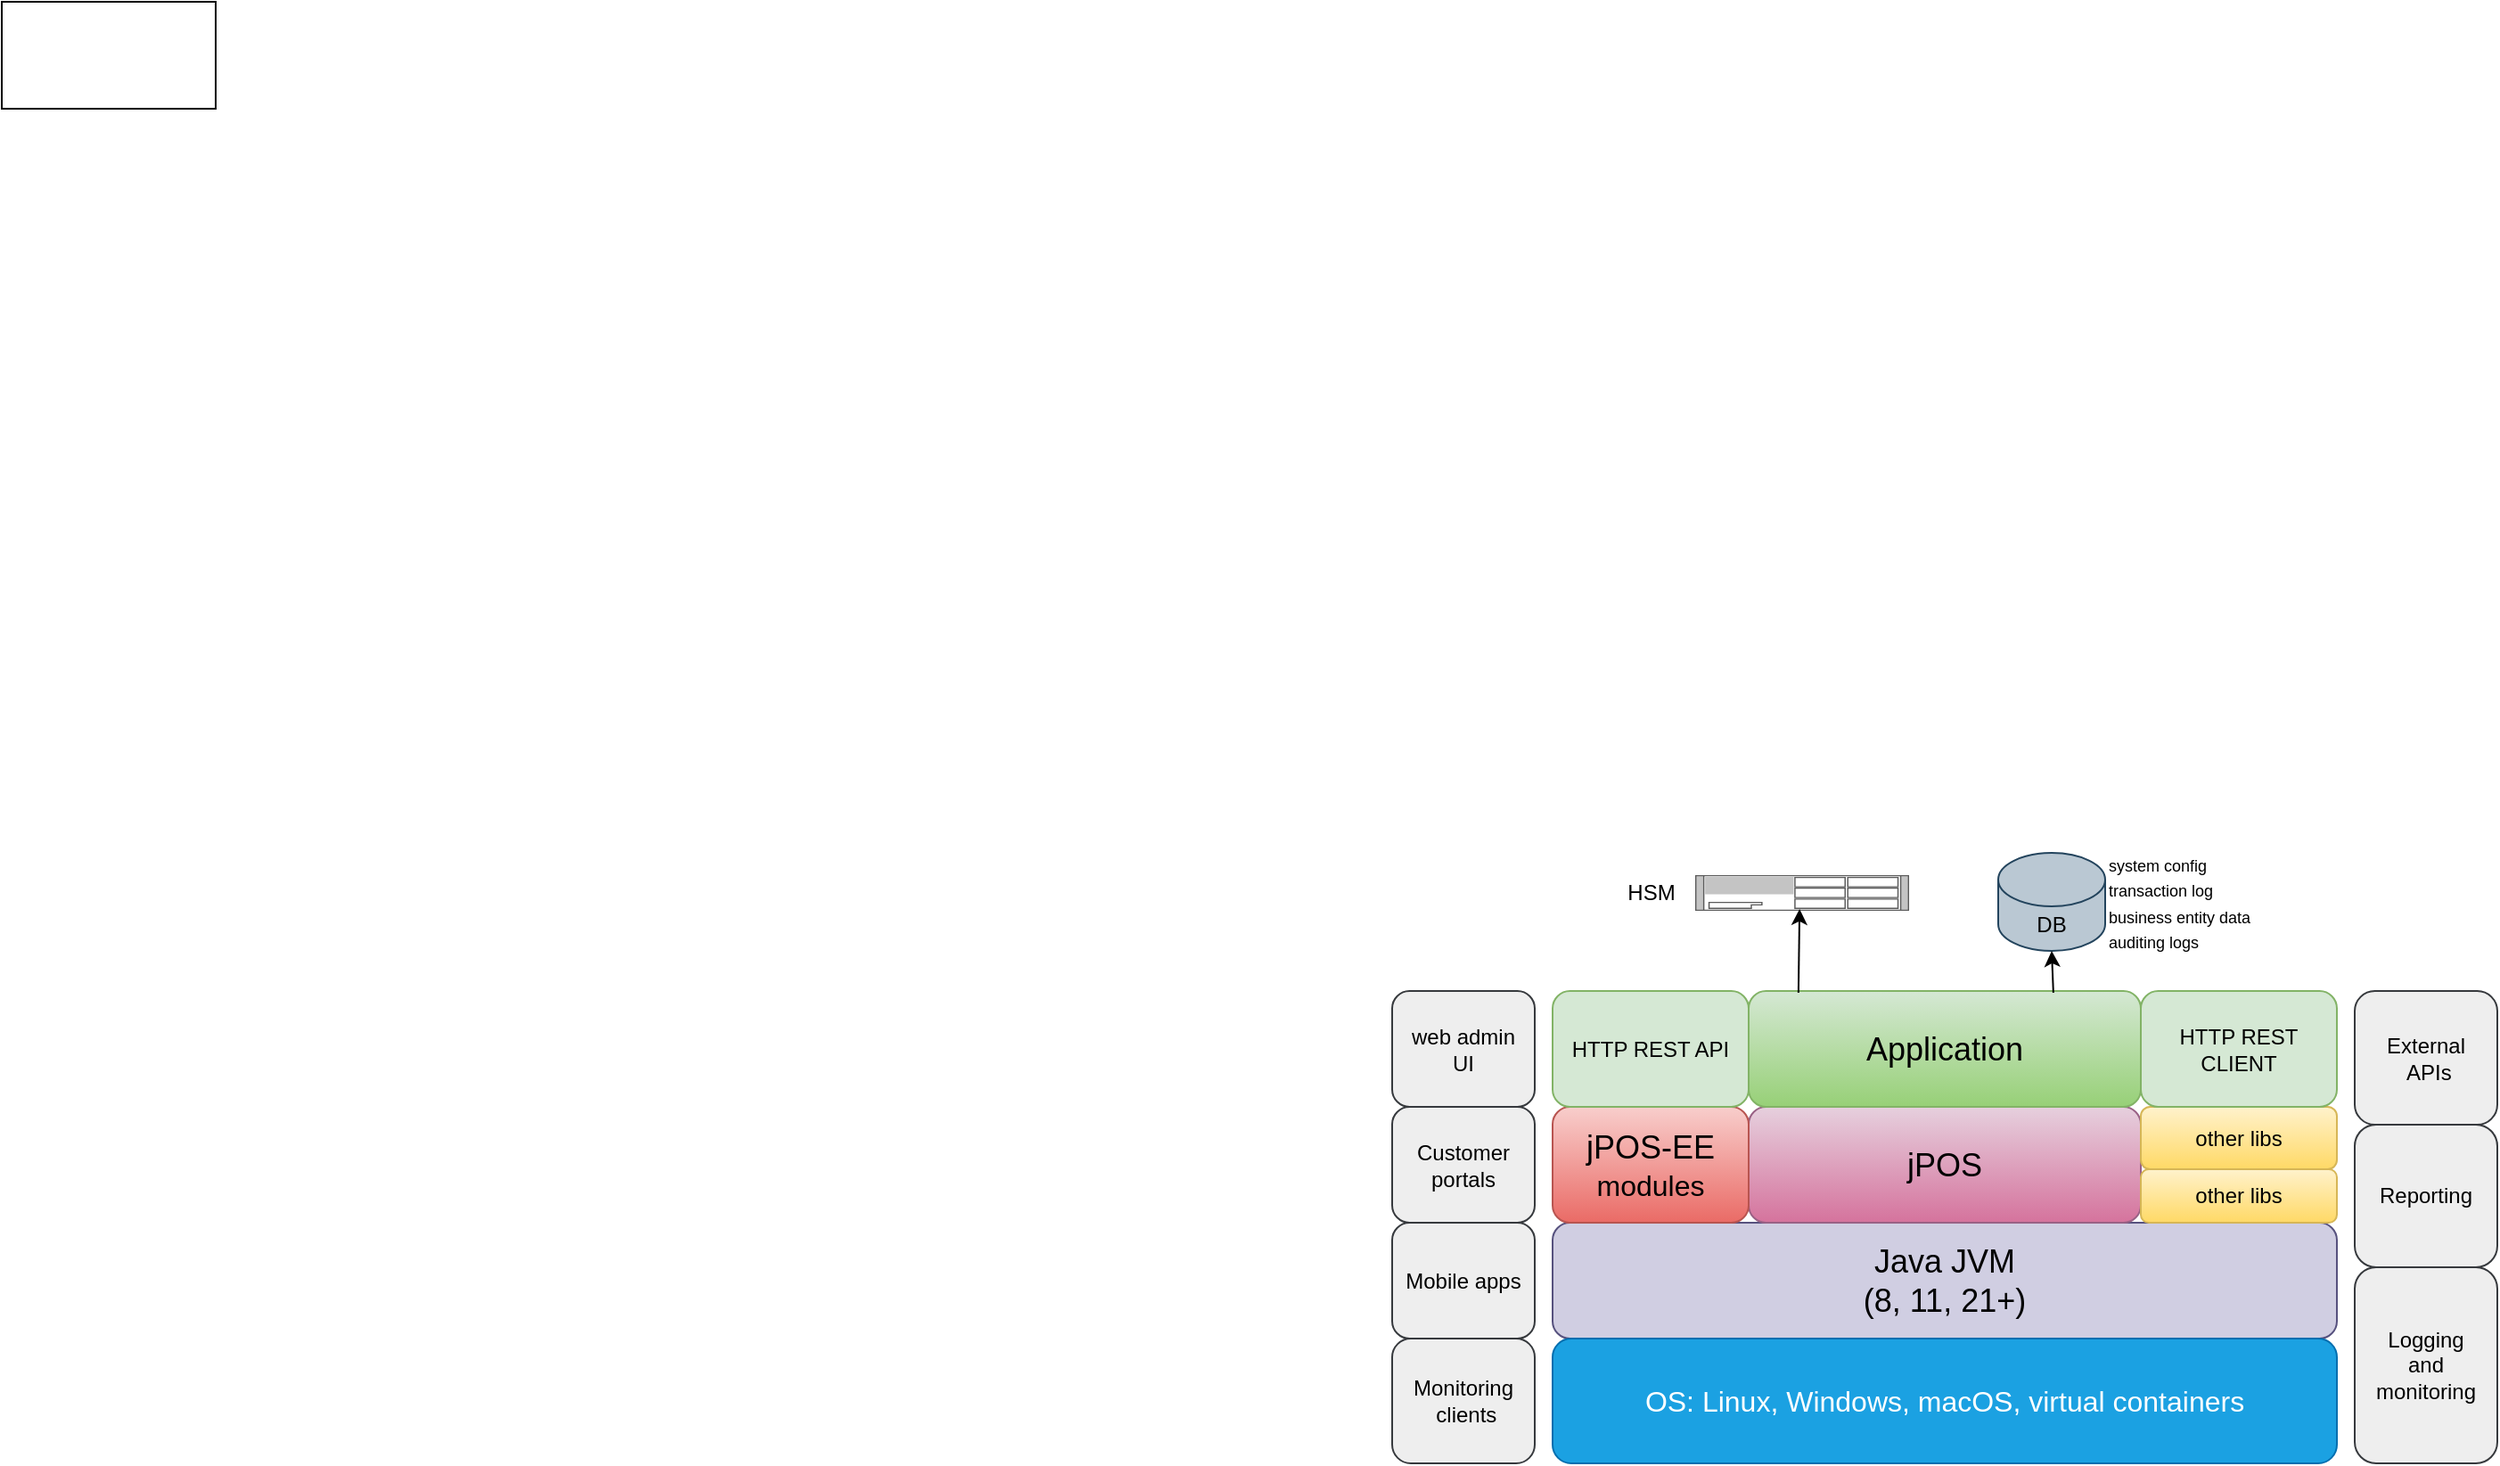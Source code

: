 <mxfile version="24.0.0" type="device">
  <diagram name="Page-1" id="_6oMUpvn5r6ykmn8X2wn">
    <mxGraphModel dx="3208" dy="2283" grid="1" gridSize="10" guides="1" tooltips="1" connect="1" arrows="1" fold="1" page="1" pageScale="1" pageWidth="1100" pageHeight="850" math="0" shadow="0">
      <root>
        <mxCell id="0" />
        <mxCell id="1" parent="0" />
        <mxCell id="sH1Ey0CYJzA4kVU5IbJd-4" value="&lt;div&gt;&lt;font style=&quot;font-size: 18px;&quot;&gt;Java JVM&lt;/font&gt;&lt;/div&gt;&lt;div&gt;&lt;font style=&quot;font-size: 18px;&quot;&gt;(8, 11, 21+)&lt;br&gt;&lt;/font&gt;&lt;/div&gt;" style="rounded=1;whiteSpace=wrap;html=1;fillColor=#d0cee2;strokeColor=#56517e;" vertex="1" parent="1">
          <mxGeometry x="220" y="255" width="440" height="65" as="geometry" />
        </mxCell>
        <mxCell id="sH1Ey0CYJzA4kVU5IbJd-5" value="&lt;font size=&quot;3&quot;&gt;OS: Linux, Windows, macOS, virtual containers&lt;/font&gt;" style="rounded=1;whiteSpace=wrap;html=1;fillColor=#1ba1e2;strokeColor=#006EAF;fontColor=#ffffff;" vertex="1" parent="1">
          <mxGeometry x="220" y="320" width="440" height="70" as="geometry" />
        </mxCell>
        <mxCell id="sH1Ey0CYJzA4kVU5IbJd-6" value="&lt;font style=&quot;font-size: 18px;&quot;&gt;jPOS&lt;/font&gt;" style="rounded=1;whiteSpace=wrap;html=1;fillColor=#e6d0de;gradientColor=#d5739d;strokeColor=#996185;" vertex="1" parent="1">
          <mxGeometry x="330" y="190" width="220" height="65" as="geometry" />
        </mxCell>
        <mxCell id="sH1Ey0CYJzA4kVU5IbJd-8" value="&lt;div&gt;&lt;font style=&quot;font-size: 18px;&quot;&gt;jPOS-EE&lt;/font&gt;&lt;/div&gt;&lt;div&gt;&lt;font size=&quot;3&quot;&gt;modules&lt;/font&gt;&lt;/div&gt;" style="rounded=1;whiteSpace=wrap;html=1;fillColor=#f8cecc;gradientColor=#ea6b66;strokeColor=#b85450;" vertex="1" parent="1">
          <mxGeometry x="220" y="190" width="110" height="65" as="geometry" />
        </mxCell>
        <mxCell id="sH1Ey0CYJzA4kVU5IbJd-9" value="other libs" style="rounded=1;whiteSpace=wrap;html=1;fillColor=#fff2cc;gradientColor=#ffd966;strokeColor=#d6b656;" vertex="1" parent="1">
          <mxGeometry x="550" y="190" width="110" height="35" as="geometry" />
        </mxCell>
        <mxCell id="sH1Ey0CYJzA4kVU5IbJd-11" value="&lt;font style=&quot;font-size: 18px;&quot;&gt;Application&lt;/font&gt;" style="rounded=1;whiteSpace=wrap;html=1;fillColor=#d5e8d4;gradientColor=#97d077;strokeColor=#82b366;" vertex="1" parent="1">
          <mxGeometry x="330" y="125" width="220" height="65" as="geometry" />
        </mxCell>
        <mxCell id="sH1Ey0CYJzA4kVU5IbJd-14" value="HTTP REST API" style="rounded=1;whiteSpace=wrap;html=1;fillColor=#d5e8d4;strokeColor=#82b366;" vertex="1" parent="1">
          <mxGeometry x="220" y="125" width="110" height="65" as="geometry" />
        </mxCell>
        <mxCell id="sH1Ey0CYJzA4kVU5IbJd-16" value="&lt;div&gt;HTTP REST CLIENT&lt;br&gt;&lt;/div&gt;" style="rounded=1;whiteSpace=wrap;html=1;fillColor=#d5e8d4;strokeColor=#82b366;" vertex="1" parent="1">
          <mxGeometry x="550" y="125" width="110" height="65" as="geometry" />
        </mxCell>
        <mxCell id="sH1Ey0CYJzA4kVU5IbJd-18" value="other libs" style="rounded=1;whiteSpace=wrap;html=1;fillColor=#fff2cc;gradientColor=#ffd966;strokeColor=#d6b656;" vertex="1" parent="1">
          <mxGeometry x="550" y="225" width="110" height="30" as="geometry" />
        </mxCell>
        <mxCell id="sH1Ey0CYJzA4kVU5IbJd-20" value="DB" style="shape=cylinder3;whiteSpace=wrap;html=1;boundedLbl=1;backgroundOutline=1;size=15;fillColor=#bac8d3;strokeColor=#23445d;" vertex="1" parent="1">
          <mxGeometry x="470" y="47.5" width="60" height="55" as="geometry" />
        </mxCell>
        <mxCell id="sH1Ey0CYJzA4kVU5IbJd-21" value="" style="endArrow=classic;html=1;rounded=0;entryX=0.5;entryY=1;entryDx=0;entryDy=0;entryPerimeter=0;exitX=0.777;exitY=0.015;exitDx=0;exitDy=0;exitPerimeter=0;" edge="1" parent="1" source="sH1Ey0CYJzA4kVU5IbJd-11" target="sH1Ey0CYJzA4kVU5IbJd-20">
          <mxGeometry width="50" height="50" relative="1" as="geometry">
            <mxPoint x="500" y="120" as="sourcePoint" />
            <mxPoint x="540" y="315" as="targetPoint" />
          </mxGeometry>
        </mxCell>
        <mxCell id="sH1Ey0CYJzA4kVU5IbJd-52" value="" style="shape=mxgraph.rack.cisco.cisco_wae-7371;html=1;labelPosition=right;align=left;spacingLeft=15;dashed=0;shadow=0;fillColor=#ffffff;" vertex="1" parent="1">
          <mxGeometry x="300" y="60" width="120" height="20" as="geometry" />
        </mxCell>
        <mxCell id="sH1Ey0CYJzA4kVU5IbJd-54" value="HSM" style="text;html=1;align=center;verticalAlign=middle;resizable=0;points=[];autosize=1;strokeColor=none;fillColor=none;" vertex="1" parent="1">
          <mxGeometry x="250" y="55" width="50" height="30" as="geometry" />
        </mxCell>
        <mxCell id="sH1Ey0CYJzA4kVU5IbJd-55" value="" style="endArrow=classic;html=1;rounded=0;entryX=0.488;entryY=0.948;entryDx=0;entryDy=0;entryPerimeter=0;exitX=0.127;exitY=0.015;exitDx=0;exitDy=0;exitPerimeter=0;" edge="1" parent="1" source="sH1Ey0CYJzA4kVU5IbJd-11" target="sH1Ey0CYJzA4kVU5IbJd-52">
          <mxGeometry width="50" height="50" relative="1" as="geometry">
            <mxPoint x="350" y="120" as="sourcePoint" />
            <mxPoint x="430" y="275" as="targetPoint" />
          </mxGeometry>
        </mxCell>
        <mxCell id="sH1Ey0CYJzA4kVU5IbJd-63" value="" style="rounded=0;whiteSpace=wrap;html=1;" vertex="1" parent="1">
          <mxGeometry x="-650" y="-430" width="120" height="60" as="geometry" />
        </mxCell>
        <mxCell id="sH1Ey0CYJzA4kVU5IbJd-66" value="" style="group" vertex="1" connectable="0" parent="1">
          <mxGeometry x="130" y="125" width="80" height="265" as="geometry" />
        </mxCell>
        <mxCell id="sH1Ey0CYJzA4kVU5IbJd-60" value="&lt;div&gt;web admin&lt;/div&gt;&lt;div&gt;UI&lt;br&gt;&lt;/div&gt;" style="rounded=1;whiteSpace=wrap;html=1;fillColor=#eeeeee;strokeColor=#36393d;" vertex="1" parent="sH1Ey0CYJzA4kVU5IbJd-66">
          <mxGeometry width="80" height="65" as="geometry" />
        </mxCell>
        <mxCell id="sH1Ey0CYJzA4kVU5IbJd-61" value="Customer portals" style="rounded=1;whiteSpace=wrap;html=1;fillColor=#eeeeee;strokeColor=#36393d;" vertex="1" parent="sH1Ey0CYJzA4kVU5IbJd-66">
          <mxGeometry y="65" width="80" height="65" as="geometry" />
        </mxCell>
        <mxCell id="sH1Ey0CYJzA4kVU5IbJd-64" value="Mobile apps" style="rounded=1;whiteSpace=wrap;html=1;fillColor=#eeeeee;strokeColor=#36393d;" vertex="1" parent="sH1Ey0CYJzA4kVU5IbJd-66">
          <mxGeometry y="130" width="80" height="65" as="geometry" />
        </mxCell>
        <mxCell id="sH1Ey0CYJzA4kVU5IbJd-65" value="&lt;div&gt;Monitoring&lt;/div&gt;&lt;div&gt;&amp;nbsp;clients&lt;/div&gt;" style="rounded=1;whiteSpace=wrap;html=1;fillColor=#eeeeee;strokeColor=#36393d;" vertex="1" parent="sH1Ey0CYJzA4kVU5IbJd-66">
          <mxGeometry y="195" width="80" height="70" as="geometry" />
        </mxCell>
        <mxCell id="sH1Ey0CYJzA4kVU5IbJd-73" value="&lt;div align=&quot;left&quot;&gt;&lt;font style=&quot;font-size: 9px;&quot;&gt;system config&lt;/font&gt;&lt;/div&gt;&lt;div align=&quot;left&quot;&gt;&lt;font style=&quot;font-size: 9px;&quot;&gt;transaction log&lt;/font&gt;&lt;/div&gt;&lt;div align=&quot;left&quot;&gt;&lt;font style=&quot;font-size: 9px;&quot;&gt;business entity data&lt;/font&gt;&lt;/div&gt;&lt;div align=&quot;left&quot;&gt;&lt;font style=&quot;font-size: 9px;&quot;&gt;auditing logs&lt;br&gt;&lt;/font&gt;&lt;/div&gt;" style="text;html=1;align=left;verticalAlign=middle;resizable=0;points=[];autosize=1;strokeColor=none;fillColor=none;" vertex="1" parent="1">
          <mxGeometry x="530" y="40" width="100" height="70" as="geometry" />
        </mxCell>
        <mxCell id="sH1Ey0CYJzA4kVU5IbJd-69" value="&lt;div&gt;External&lt;/div&gt;&lt;div&gt;&amp;nbsp;APIs&lt;/div&gt;" style="rounded=1;whiteSpace=wrap;html=1;fillColor=#eeeeee;strokeColor=#36393d;movable=1;resizable=1;rotatable=1;deletable=1;editable=1;locked=0;connectable=1;" vertex="1" parent="1">
          <mxGeometry x="670" y="125" width="80" height="75" as="geometry" />
        </mxCell>
        <mxCell id="sH1Ey0CYJzA4kVU5IbJd-70" value="Reporting " style="rounded=1;whiteSpace=wrap;html=1;fillColor=#eeeeee;strokeColor=#36393d;" vertex="1" parent="1">
          <mxGeometry x="670" y="200" width="80" height="80" as="geometry" />
        </mxCell>
        <mxCell id="sH1Ey0CYJzA4kVU5IbJd-71" value="&lt;div&gt;Logging&lt;/div&gt;&lt;div&gt;and&lt;/div&gt;&lt;div&gt;monitoring&lt;br&gt;&lt;/div&gt;" style="rounded=1;whiteSpace=wrap;html=1;fillColor=#eeeeee;strokeColor=#36393d;" vertex="1" parent="1">
          <mxGeometry x="670" y="280" width="80" height="110" as="geometry" />
        </mxCell>
      </root>
    </mxGraphModel>
  </diagram>
</mxfile>
